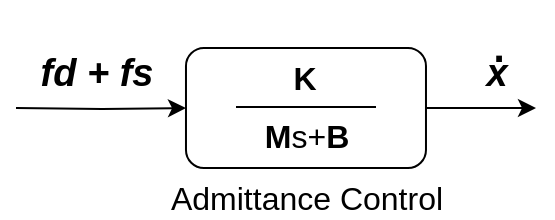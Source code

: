 <mxfile version="14.7.6" type="device"><diagram id="GVSg3QvSj9cRoCO8pucy" name="Page-1"><mxGraphModel dx="1422" dy="706" grid="1" gridSize="10" guides="1" tooltips="1" connect="1" arrows="1" fold="1" page="1" pageScale="1" pageWidth="827" pageHeight="1169" math="0" shadow="0"><root><mxCell id="0"/><mxCell id="1" parent="0"/><mxCell id="xZZlmWrsb34Q116ndrZ2-7" style="edgeStyle=orthogonalEdgeStyle;rounded=0;orthogonalLoop=1;jettySize=auto;html=1;exitX=1;exitY=0.5;exitDx=0;exitDy=0;" edge="1" parent="1" source="xZZlmWrsb34Q116ndrZ2-2"><mxGeometry relative="1" as="geometry"><mxPoint x="500" y="360" as="targetPoint"/></mxGeometry></mxCell><mxCell id="xZZlmWrsb34Q116ndrZ2-2" value="" style="rounded=1;whiteSpace=wrap;html=1;" vertex="1" parent="1"><mxGeometry x="324.99" y="330" width="120" height="60" as="geometry"/></mxCell><mxCell id="xZZlmWrsb34Q116ndrZ2-3" value="" style="endArrow=none;html=1;" edge="1" parent="1"><mxGeometry width="50" height="50" relative="1" as="geometry"><mxPoint x="350.0" y="359.5" as="sourcePoint"/><mxPoint x="420.0" y="359.5" as="targetPoint"/></mxGeometry></mxCell><mxCell id="xZZlmWrsb34Q116ndrZ2-4" value="&lt;b style=&quot;font-size: 16px&quot;&gt;M&lt;/b&gt;&lt;span style=&quot;font-size: 16px&quot;&gt;s&lt;/span&gt;+&lt;b style=&quot;font-size: 16px&quot;&gt;B&lt;/b&gt;" style="text;html=1;align=center;verticalAlign=middle;resizable=0;points=[];autosize=1;strokeColor=none;fontSize=16;" vertex="1" parent="1"><mxGeometry x="354.99" y="364" width="60" height="20" as="geometry"/></mxCell><mxCell id="xZZlmWrsb34Q116ndrZ2-5" value="&lt;b&gt;K&lt;/b&gt;" style="text;html=1;align=center;verticalAlign=middle;resizable=0;points=[];autosize=1;strokeColor=none;fontSize=16;" vertex="1" parent="1"><mxGeometry x="369.11" y="335" width="30" height="20" as="geometry"/></mxCell><mxCell id="xZZlmWrsb34Q116ndrZ2-6" value="Admittance Control" style="text;html=1;align=center;verticalAlign=middle;resizable=0;points=[];autosize=1;strokeColor=none;fontSize=16;" vertex="1" parent="1"><mxGeometry x="310" y="395" width="150" height="20" as="geometry"/></mxCell><mxCell id="xZZlmWrsb34Q116ndrZ2-8" style="edgeStyle=orthogonalEdgeStyle;rounded=0;orthogonalLoop=1;jettySize=auto;html=1;entryX=0;entryY=0.5;entryDx=0;entryDy=0;" edge="1" parent="1" target="xZZlmWrsb34Q116ndrZ2-2"><mxGeometry relative="1" as="geometry"><mxPoint x="275.01" y="359.5" as="targetPoint"/><mxPoint x="240" y="360" as="sourcePoint"/></mxGeometry></mxCell><mxCell id="xZZlmWrsb34Q116ndrZ2-9" value="&lt;i style=&quot;font-size: 19px;&quot;&gt;&lt;b style=&quot;font-size: 19px;&quot;&gt;f&lt;span style=&quot;font-size: 19px;&quot;&gt;d +&amp;nbsp;&lt;/span&gt;&lt;/b&gt;&lt;/i&gt;&lt;i style=&quot;font-size: 19px;&quot;&gt;&lt;b style=&quot;font-size: 19px;&quot;&gt;f&lt;span style=&quot;font-size: 19px;&quot;&gt;s&lt;/span&gt;&lt;/b&gt;&lt;/i&gt;" style="text;html=1;align=center;verticalAlign=middle;resizable=0;points=[];autosize=1;strokeColor=none;fontSize=19;" vertex="1" parent="1"><mxGeometry x="245" y="328" width="70" height="30" as="geometry"/></mxCell><mxCell id="xZZlmWrsb34Q116ndrZ2-10" value="&lt;b style=&quot;font-size: 19px;&quot;&gt;&lt;i style=&quot;font-size: 19px;&quot;&gt;x&lt;/i&gt;&lt;/b&gt;" style="text;html=1;align=center;verticalAlign=middle;resizable=0;points=[];autosize=1;strokeColor=none;fontSize=19;" vertex="1" parent="1"><mxGeometry x="465" y="328" width="30" height="30" as="geometry"/></mxCell><mxCell id="xZZlmWrsb34Q116ndrZ2-14" value="." style="text;html=1;align=center;verticalAlign=middle;resizable=0;points=[];autosize=1;strokeColor=none;fontSize=30;" vertex="1" parent="1"><mxGeometry x="471" y="306" width="20" height="40" as="geometry"/></mxCell></root></mxGraphModel></diagram></mxfile>